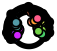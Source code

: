 <?xml version="1.0"?>
<!DOCTYPE ipe SYSTEM "ipe.dtd">
<ipe version="70218">
<ipestyle name="alpha-values">
<opacity name="255" value="1"/>
</ipestyle>
<ipestyle name="paper-size">
<layout paper="1000 1000" origin="0 0" frame="1000 1000"/>
</ipestyle>
<ipestyle name="marks">
<symbol name="mark/disk(sx)" transformations="translations">
<path fill="sym-stroke">
0.6 0 0 0.6 0 0 e
</path>
</symbol>
<symbol name="mark/fdisk(sfx)" transformations="translations">
<group>
<path fill="sym-fill">
0.5 0 0 0.5 0 0 e
</path>
<path fill="sym-stroke" fillrule="eofill">
0.6 0 0 0.6 0 0 e
0.4 0 0 0.4 0 0 e
</path>
</group>
</symbol>
</ipestyle>
<page>
<layer name="alpha"/>
<path layer="alpha" stroke="0" pen="2" opacity="255" stroke-opacity="opaque">
6.21816 0 0 6.21816 0 0 e
</path>
<path stroke="0" pen="2" opacity="255" stroke-opacity="opaque">
-6.36912 5.35034 m
-6.75196 5.67195 l
</path>
<path stroke="0" pen="2" opacity="255" stroke-opacity="opaque">
-6.36912 5.35034 m
-6.75196 5.67195 l
</path>
<path stroke="0" pen="2" opacity="255" stroke-opacity="opaque">
4.41913 4.79142 m
6.51816 0 0 6.51816 0 0 3.92547 5.20357 a
</path>
<path stroke="0" pen="2" opacity="255" stroke-opacity="opaque">
4.21574 4.5709 m
4.41913 4.79142 l
</path>
<path stroke="0" pen="2" opacity="255" stroke-opacity="opaque">
3.7448 4.96407 m
3.92547 5.20357 l
</path>
<path stroke="0" pen="2" opacity="255" stroke-opacity="opaque">
-6.36912 5.35034 m
-6.75196 5.67195 l
</path>
<path stroke="0" pen="2" opacity="255" stroke-opacity="opaque">
-6.36912 5.35034 m
-6.75196 5.67195 l
</path>
<path stroke="0" pen="2" opacity="255" stroke-opacity="opaque">
-6.36912 5.35034 m
-6.75196 5.67195 l
</path>
<path stroke="0" pen="2" opacity="255" stroke-opacity="opaque">
2.22838 6.12542 m
6.51816 0 0 6.51816 0 0 0.717323 6.47857 a
</path>
<path stroke="0" pen="2" opacity="255" stroke-opacity="opaque">
0.684308 6.18039 m
0.717323 6.47857 l
</path>
<path stroke="0" pen="2" opacity="255" stroke-opacity="opaque">
2.12582 5.84349 m
2.22838 6.12542 l
</path>
<path stroke="0" pen="2" opacity="255" stroke-opacity="opaque">
-6.36912 5.35034 m
-6.75196 5.67195 l
</path>
<path stroke="0" pen="2" opacity="255" stroke-opacity="opaque">
-6.36912 5.35034 m
-6.75196 5.67195 l
</path>
<path stroke="0" pen="2" opacity="255" stroke-opacity="opaque">
-6.36912 5.35034 m
-6.75196 5.67195 l
</path>
<path stroke="0" pen="2" opacity="255" stroke-opacity="opaque">
3.39627 5.56343 m
6.51816 0 0 6.51816 0 0 2.82941 5.87204 a
</path>
<path stroke="0" pen="2" opacity="255" stroke-opacity="opaque">
3.23996 5.30737 m
3.39627 5.56343 l
</path>
<path stroke="0" pen="2" opacity="255" stroke-opacity="opaque">
2.69918 5.60178 m
2.82941 5.87204 l
</path>
<path stroke="0" pen="2" opacity="255" stroke-opacity="opaque">
-6.36912 5.35034 m
-6.75196 5.67195 l
</path>
<path stroke="0" pen="2" opacity="255" stroke-opacity="opaque">
3.26011 5.98824 m
6.81816 0 0 6.81816 0 0 1.55167 6.63925 a
</path>
<path stroke="0" pen="2" opacity="255" stroke-opacity="opaque">
1.4834 6.34712 m
1.55167 6.63925 l
</path>
<path stroke="0" pen="2" opacity="255" stroke-opacity="opaque">
3.11666 5.72476 m
3.26011 5.98824 l
</path>
<path stroke="0" pen="2" opacity="255" stroke-opacity="opaque">
-6.36912 5.35034 m
-6.75196 5.67195 l
</path>
<path stroke="0" pen="2" opacity="255" stroke-opacity="opaque">
4.56191 5.46417 m
7.11816 0 0 7.11816 0 0 2.53463 6.6516 a
</path>
<path stroke="0" pen="2" opacity="255" stroke-opacity="opaque">
4.17738 5.00359 m
4.56191 5.46417 l
</path>
<path stroke="0" pen="2" opacity="255" stroke-opacity="opaque">
2.42781 6.37127 m
2.53463 6.6516 l
</path>
<path stroke="0" pen="2" opacity="255" stroke-opacity="opaque">
-6.36912 5.35034 m
-6.75196 5.67195 l
</path>
<path stroke="0" pen="2" opacity="255" stroke-opacity="opaque">
-6.36912 5.35034 m
-6.75196 5.67195 l
</path>
<path stroke="0" pen="2" opacity="255" stroke-opacity="opaque">
-6.36912 5.35034 m
-6.75196 5.67195 l
</path>
<path stroke="0" pen="2" opacity="255" stroke-opacity="opaque">
-6.36912 5.35034 m
-6.75196 5.67195 l
</path>
<path stroke="0" pen="2" opacity="255" stroke-opacity="opaque">
5.75732 3.05609 m
6.51816 0 0 6.51816 0 0 5.28032 3.8216 a
</path>
<path stroke="0" pen="2" opacity="255" stroke-opacity="opaque">
5.49234 2.91543 m
5.75732 3.05609 l
</path>
<path stroke="0" pen="2" opacity="255" stroke-opacity="opaque">
5.03729 3.64571 m
5.28032 3.8216 l
</path>
<path stroke="0" pen="2" opacity="255" stroke-opacity="opaque">
-6.36912 5.35034 m
-6.75196 5.67195 l
</path>
<path stroke="0" pen="2" opacity="255" stroke-opacity="opaque">
5.78669 3.60576 m
6.81816 0 0 6.81816 0 0 5.09595 4.52974 a
</path>
<path stroke="0" pen="2" opacity="255" stroke-opacity="opaque">
4.64751 4.13113 m
5.09595 4.52974 l
</path>
<path stroke="0" pen="2" opacity="255" stroke-opacity="opaque">
5.53208 3.44711 m
5.78669 3.60576 l
</path>
<path stroke="0" pen="2" opacity="255" stroke-opacity="opaque">
-6.36912 5.35034 m
-6.75196 5.67195 l
</path>
<path stroke="0" pen="2" opacity="255" stroke-opacity="opaque">
5.94146 4.44164 m
7.41816 0 0 7.41816 0 0 3.74923 6.40097 a
</path>
<path stroke="0" pen="2" opacity="255" stroke-opacity="opaque">
3.5976 6.14211 m
3.74923 6.40097 l
</path>
<path stroke="0" pen="2" opacity="255" stroke-opacity="opaque">
5.4609 4.08239 m
5.94146 4.44164 l
</path>
<path stroke="0" pen="2" opacity="255" stroke-opacity="opaque">
-6.36912 5.35034 m
-6.75196 5.67195 l
</path>
<path stroke="0" pen="2" opacity="255" stroke-opacity="opaque">
-6.36912 5.35034 m
-6.75196 5.67195 l
</path>
<path stroke="0" pen="2" opacity="255" stroke-opacity="opaque">
-6.36912 5.35034 m
-6.75196 5.67195 l
</path>
<path stroke="0" pen="2" opacity="255" stroke-opacity="opaque">
-6.36912 5.35034 m
-6.75196 5.67195 l
</path>
<path stroke="0" pen="2" opacity="255" stroke-opacity="opaque">
6.48965 -0.608934 m
6.51816 0 0 6.51816 0 0 6.48313 0.674888 a
</path>
<path stroke="0" pen="2" opacity="255" stroke-opacity="opaque">
6.19097 -0.580908 m
6.48965 -0.608934 l
</path>
<path stroke="0" pen="2" opacity="255" stroke-opacity="opaque">
6.18474 0.643826 m
6.48313 0.674888 l
</path>
<path stroke="0" pen="2" opacity="255" stroke-opacity="opaque">
-6.36912 5.35034 m
-6.75196 5.67195 l
</path>
<path stroke="0" pen="2" opacity="255" stroke-opacity="opaque">
-6.36912 5.35034 m
-6.75196 5.67195 l
</path>
<path stroke="0" pen="2" opacity="255" stroke-opacity="opaque">
-6.36912 5.35034 m
-6.75196 5.67195 l
</path>
<path stroke="0" pen="2" opacity="255" stroke-opacity="opaque">
6.27201 -1.77434 m
6.51816 0 0 6.51816 0 0 6.40855 -1.19032 a
</path>
<path stroke="0" pen="2" opacity="255" stroke-opacity="opaque">
6.1136 -1.13554 m
6.40855 -1.19032 l
</path>
<path stroke="0" pen="2" opacity="255" stroke-opacity="opaque">
5.98334 -1.69267 m
6.27201 -1.77434 l
</path>
<path stroke="0" pen="2" opacity="255" stroke-opacity="opaque">
-6.36912 5.35034 m
-6.75196 5.67195 l
</path>
<path stroke="0" pen="2" opacity="255" stroke-opacity="opaque">
6.63913 -1.5522 m
6.81816 0 0 6.81816 0 0 6.81807 0.0346631 a
</path>
<path stroke="0" pen="2" opacity="255" stroke-opacity="opaque">
6.51808 0.033138 m
6.81807 0.0346631 l
</path>
<path stroke="0" pen="2" opacity="255" stroke-opacity="opaque">
6.347 -1.4839 m
6.63913 -1.5522 l
</path>
<path stroke="0" pen="2" opacity="255" stroke-opacity="opaque">
-6.36912 5.35034 m
-6.75196 5.67195 l
</path>
<path stroke="0" pen="2" opacity="255" stroke-opacity="opaque">
7.07333 -0.797642 m
7.11816 0 0 7.11816 0 0 6.8242 2.02447 a
</path>
<path stroke="0" pen="2" opacity="255" stroke-opacity="opaque">
5.96137 1.7685 m
6.8242 2.02447 l
</path>
<path stroke="0" pen="2" opacity="255" stroke-opacity="opaque">
6.77522 -0.764025 m
7.07333 -0.797642 l
</path>
<path stroke="0" pen="2" opacity="255" stroke-opacity="opaque">
-6.36912 5.35034 m
-6.75196 5.67195 l
</path>
<path stroke="0" pen="2" opacity="255" stroke-opacity="opaque">
-6.36912 5.35034 m
-6.75196 5.67195 l
</path>
<path stroke="0" pen="2" opacity="255" stroke-opacity="opaque">
-6.36912 5.35034 m
-6.75196 5.67195 l
</path>
<path stroke="0" pen="2" opacity="255" stroke-opacity="opaque">
5.83948 -2.89601 m
6.51816 0 0 6.51816 0 0 6.08189 -2.34458 a
</path>
<path stroke="0" pen="2" opacity="255" stroke-opacity="opaque">
5.57072 -2.76272 m
5.83948 -2.89601 l
</path>
<path stroke="0" pen="2" opacity="255" stroke-opacity="opaque">
5.80197 -2.23667 m
6.08189 -2.34458 l
</path>
<path stroke="0" pen="2" opacity="255" stroke-opacity="opaque">
-6.36912 5.35034 m
-6.75196 5.67195 l
</path>
<path stroke="0" pen="2" opacity="255" stroke-opacity="opaque">
6.79096 -2.98528 m
7.41816 0 0 7.41816 0 0 7.38942 0.652315 a
</path>
<path stroke="0" pen="2" opacity="255" stroke-opacity="opaque">
7.09059 0.625935 m
7.38942 0.652315 l
</path>
<path stroke="0" pen="2" opacity="255" stroke-opacity="opaque">
5.96706 -2.6231 m
6.79096 -2.98528 l
</path>
<path stroke="0" pen="2" opacity="255" stroke-opacity="opaque">
-6.36912 5.35034 m
-6.75196 5.67195 l
</path>
<path stroke="0" pen="2" opacity="255" stroke-opacity="opaque">
7.61578 -1.25295 m
7.71816 0 0 7.71816 0 0 5.14331 5.75469 a
</path>
<path stroke="0" pen="2" opacity="255" stroke-opacity="opaque">
4.94339 5.531 m
5.14331 5.75469 l
</path>
<path stroke="0" pen="2" opacity="255" stroke-opacity="opaque">
7.31976 -1.20425 m
7.61578 -1.25295 l
</path>
<path stroke="0" pen="2" opacity="255" stroke-opacity="opaque">
-6.36912 5.35034 m
-6.75196 5.67195 l
</path>
<path stroke="0" pen="2" opacity="255" stroke-opacity="opaque">
-6.36912 5.35034 m
-6.75196 5.67195 l
</path>
<path stroke="0" pen="2" opacity="255" stroke-opacity="opaque">
-6.36912 5.35034 m
-6.75196 5.67195 l
</path>
<path stroke="0" pen="2" opacity="255" stroke-opacity="opaque">
-6.34907 1.47503 m
6.51816 0 0 6.51816 0 0 -6.4558 0.899487 a
</path>
<path stroke="0" pen="2" opacity="255" stroke-opacity="opaque">
-6.05685 1.40714 m
-6.34907 1.47503 l
</path>
<path stroke="0" pen="2" opacity="255" stroke-opacity="opaque">
-6.15867 0.858088 m
-6.4558 0.899487 l
</path>
<path stroke="0" pen="2" opacity="255" stroke-opacity="opaque">
-6.36912 5.35034 m
-6.75196 5.67195 l
</path>
<path stroke="0" pen="2" opacity="255" stroke-opacity="opaque">
-6.36912 5.35034 m
-6.75196 5.67195 l
</path>
<path stroke="0" pen="2" opacity="255" stroke-opacity="opaque">
-6.36912 5.35034 m
-6.75196 5.67195 l
</path>
<path stroke="0" pen="2" opacity="255" stroke-opacity="opaque">
-5.72482 3.11655 m
6.51816 0 0 6.51816 0 0 -5.98248 2.58773 a
</path>
<path stroke="0" pen="2" opacity="255" stroke-opacity="opaque">
-5.70713 2.46863 m
-5.98248 2.58773 l
</path>
<path stroke="0" pen="2" opacity="255" stroke-opacity="opaque">
-5.46133 2.97311 m
-5.72482 3.11655 l
</path>
<path stroke="0" pen="2" opacity="255" stroke-opacity="opaque">
-6.36912 5.35034 m
-6.75196 5.67195 l
</path>
<path stroke="0" pen="2" opacity="255" stroke-opacity="opaque">
-6.36912 5.35034 m
-6.75196 5.67195 l
</path>
<path stroke="0" pen="2" opacity="255" stroke-opacity="opaque">
-5.66982 3.78688 m
6.81816 0 0 6.81816 0 0 -6.12931 2.98645 a
</path>
<path stroke="0" pen="2" opacity="255" stroke-opacity="opaque">
-5.85962 2.85505 m
-6.12931 2.98645 l
</path>
<path stroke="0" pen="2" opacity="255" stroke-opacity="opaque">
-5.17087 3.45364 m
-5.66982 3.78688 l
</path>
<path stroke="0" pen="2" opacity="255" stroke-opacity="opaque">
-6.36912 5.35034 m
-6.75196 5.67195 l
</path>
<path stroke="0" pen="2" opacity="255" stroke-opacity="opaque">
-6.36912 5.35034 m
-6.75196 5.67195 l
</path>
<path stroke="0" pen="2" opacity="255" stroke-opacity="opaque">
-6.1733 3.54381 m
7.11816 0 0 7.11816 0 0 -6.76086 2.22687 a
</path>
<path stroke="0" pen="2" opacity="255" stroke-opacity="opaque">
-5.91312 3.39445 m
-6.1733 3.54381 l
</path>
<path stroke="0" pen="2" opacity="255" stroke-opacity="opaque">
-5.90604 1.94531 m
-6.76086 2.22687 l
</path>
<path stroke="0" pen="2" opacity="255" stroke-opacity="opaque">
-6.36912 5.35034 m
-6.75196 5.67195 l
</path>
<path stroke="0" pen="2" opacity="255" stroke-opacity="opaque">
-6.77448 3.02249 m
7.41816 0 0 7.41816 0 0 -7.29381 1.35255 a
</path>
<path stroke="0" pen="2" opacity="255" stroke-opacity="opaque">
-6.4089 1.18846 m
-7.29381 1.35255 l
</path>
<path stroke="0" pen="2" opacity="255" stroke-opacity="opaque">
-6.50052 2.90026 m
-6.77448 3.02249 l
</path>
<path stroke="0" pen="2" opacity="255" stroke-opacity="opaque">
-6.36912 5.35034 m
-6.75196 5.67195 l
</path>
<path stroke="0" pen="2" opacity="255" stroke-opacity="opaque">
7.56132 2.66783 m
8.01816 0 0 8.01816 0 0 -7.65647 2.38106 a
</path>
<path stroke="0" pen="2" opacity="255" stroke-opacity="opaque">
7.27841 2.56801 m
7.56132 2.66783 l
</path>
<path stroke="0" pen="2" opacity="255" stroke-opacity="opaque">
-7.08353 2.20288 m
-7.65647 2.38106 l
</path>
<path stroke="0" pen="2" opacity="255" stroke-opacity="opaque">
-6.36912 5.35034 m
-6.75196 5.67195 l
</path>
<path stroke="0" pen="2" opacity="255" stroke-opacity="opaque">
-6.36912 5.35034 m
-6.75196 5.67195 l
</path>
<path stroke="0" pen="2" opacity="255" stroke-opacity="opaque">
-6.36912 5.35034 m
-6.75196 5.67195 l
</path>
<path stroke="0" pen="2" opacity="255" stroke-opacity="opaque">
-6.36912 5.35034 m
-6.75196 5.67195 l
</path>
<path stroke="0" pen="2" opacity="255" stroke-opacity="opaque">
-6.36912 5.35034 m
-6.75196 5.67195 l
</path>
<path stroke="0" pen="2" opacity="255" stroke-opacity="opaque">
-6.36084 -1.42343 m
6.51816 0 0 6.51816 0 0 -6.20776 -1.98751 a
</path>
<path stroke="0" pen="2" opacity="255" stroke-opacity="opaque">
-5.92204 -1.89603 m
-6.20776 -1.98751 l
</path>
<path stroke="0" pen="2" opacity="255" stroke-opacity="opaque">
-6.06808 -1.35792 m
-6.36084 -1.42343 l
</path>
<path stroke="0" pen="2" opacity="255" stroke-opacity="opaque">
-6.36912 5.35034 m
-6.75196 5.67195 l
</path>
<path stroke="0" pen="2" opacity="255" stroke-opacity="opaque">
-6.58015 -1.78576 m
6.81816 0 0 6.81816 0 0 -6.28123 -2.65206 a
</path>
<path stroke="0" pen="2" opacity="255" stroke-opacity="opaque">
-5.72848 -2.41868 m
-6.28123 -2.65206 l
</path>
<path stroke="0" pen="2" opacity="255" stroke-opacity="opaque">
-6.29062 -1.70719 m
-6.58015 -1.78576 l
</path>
<path stroke="0" pen="2" opacity="255" stroke-opacity="opaque">
-6.36912 5.35034 m
-6.75196 5.67195 l
</path>
<path stroke="0" pen="2" opacity="255" stroke-opacity="opaque">
-6.36912 5.35034 m
-6.75196 5.67195 l
</path>
<path stroke="0" pen="2" opacity="255" stroke-opacity="opaque">
-6.72886 -2.32179 m
7.11816 0 0 7.11816 0 0 -6.28261 -3.3462 a
</path>
<path stroke="0" pen="2" opacity="255" stroke-opacity="opaque">
-6.44526 -2.22394 m
-6.72886 -2.32179 l
</path>
<path stroke="0" pen="2" opacity="255" stroke-opacity="opaque">
-5.48825 -2.92312 m
-6.28261 -3.3462 l
</path>
<path stroke="0" pen="2" opacity="255" stroke-opacity="opaque">
-6.36912 5.35034 m
-6.75196 5.67195 l
</path>
<path stroke="0" pen="2" opacity="255" stroke-opacity="opaque">
-6.8009 -2.96258 m
7.41816 0 0 7.41816 0 0 -6.20785 -4.06099 a
</path>
<path stroke="0" pen="2" opacity="255" stroke-opacity="opaque">
-5.20364 -3.40407 m
-6.20785 -4.06099 l
</path>
<path stroke="0" pen="2" opacity="255" stroke-opacity="opaque">
-6.52586 -2.84276 m
-6.8009 -2.96258 l
</path>
<path stroke="0" pen="2" opacity="255" stroke-opacity="opaque">
-6.36912 5.35034 m
-6.75196 5.67195 l
</path>
<path stroke="0" pen="2" opacity="255" stroke-opacity="opaque">
-6.36912 5.35034 m
-6.75196 5.67195 l
</path>
<path stroke="0" pen="2" opacity="255" stroke-opacity="opaque">
-7.65257 -1.00409 m
7.71816 0 0 7.71816 0 0 -6.7915 -3.66681 a
</path>
<path stroke="0" pen="2" opacity="255" stroke-opacity="opaque">
-6.52752 -3.52428 m
-6.7915 -3.66681 l
</path>
<path stroke="0" pen="2" opacity="255" stroke-opacity="opaque">
-6.16532 -0.808951 m
-7.65257 -1.00409 l
</path>
<path stroke="0" pen="2" opacity="255" stroke-opacity="opaque">
-6.36912 5.35034 m
-6.75196 5.67195 l
</path>
<path stroke="0" pen="2" opacity="255" stroke-opacity="opaque">
-6.36912 5.35034 m
-6.75196 5.67195 l
</path>
<path stroke="0" pen="2" opacity="255" stroke-opacity="opaque">
-6.36912 5.35034 m
-6.75196 5.67195 l
</path>
<path stroke="0" pen="2" opacity="255" stroke-opacity="opaque">
-6.51051 0.315639 m
6.51816 0 0 6.51816 0 0 -6.51262 -0.268767 a
</path>
<path stroke="0" pen="2" opacity="255" stroke-opacity="opaque">
-6.21287 -0.256397 m
-6.51262 -0.268767 l
</path>
<path stroke="0" pen="2" opacity="255" stroke-opacity="opaque">
-6.21087 0.301112 m
-6.51051 0.315639 l
</path>
<path stroke="0" pen="2" opacity="255" stroke-opacity="opaque">
-6.36912 5.35034 m
-6.75196 5.67195 l
</path>
<path stroke="0" pen="2" opacity="255" stroke-opacity="opaque">
-8.01811 0.0288585 m
8.01816 0 0 8.01816 0 0 -7.62917 -2.46711 a
</path>
<path stroke="0" pen="2" opacity="255" stroke-opacity="opaque">
-7.34373 -2.3748 m
-7.62917 -2.46711 l
</path>
<path stroke="0" pen="2" opacity="255" stroke-opacity="opaque">
-6.51812 0.0234598 m
-8.01811 0.0288585 l
</path>
<path stroke="0" pen="2" opacity="255" stroke-opacity="opaque">
-6.36912 5.35034 m
-6.75196 5.67195 l
</path>
<path stroke="0" pen="2" opacity="255" stroke-opacity="opaque">
-0.156724 8.31668 m
8.31816 0 0 8.31816 0 0 -8.21897 -1.28073 a
</path>
<path stroke="0" pen="2" opacity="255" stroke-opacity="opaque">
-0.151072 8.01674 m
-0.156724 8.31668 l
</path>
<path stroke="0" pen="2" opacity="255" stroke-opacity="opaque">
-7.92255 -1.23454 m
-8.21897 -1.28073 l
</path>
<path stroke="0" pen="2" opacity="255" stroke-opacity="opaque">
-6.36912 5.35034 m
-6.75196 5.67195 l
</path>
<use name="mark/fdisk(sfx)" pos="4.21574 4.5709" size="normal" fill="1 0.356 0.537"/>
<use name="mark/fdisk(sfx)" pos="3.7448 4.96407" size="normal" fill="1 0.376 0.45"/>
<use name="mark/fdisk(sfx)" pos="4.17738 5.00359" size="normal" fill="0"/>
<use name="mark/fdisk(sfx)" pos="0.684308 6.18039" size="normal" fill="1 0.498 0.341"/>
<use name="mark/fdisk(sfx)" pos="2.12582 5.84349" size="normal" fill="1 0.549 0.301"/>
<use name="mark/fdisk(sfx)" pos="1.4834 6.34712" size="normal" fill="0"/>
<use name="mark/fdisk(sfx)" pos="3.23996 5.30737" size="normal" fill="1 0.584 0.258"/>
<use name="mark/fdisk(sfx)" pos="2.69918 5.60178" size="normal" fill="1 0.615 0.192"/>
<use name="mark/fdisk(sfx)" pos="3.11666 5.72476" size="normal" fill="0"/>
<use name="mark/fdisk(sfx)" pos="2.42781 6.37127" size="normal" fill="0"/>
<use name="mark/fdisk(sfx)" pos="3.5976 6.14211" size="normal" fill="0"/>
<use name="mark/fdisk(sfx)" pos="4.64751 4.13113" size="normal" fill="0.949 0.705 0.145"/>
<use name="mark/fdisk(sfx)" pos="5.49234 2.91543" size="normal" fill="0.921 0.733 0.184"/>
<use name="mark/fdisk(sfx)" pos="5.03729 3.64571" size="normal" fill="0.901 0.756 0.219"/>
<use name="mark/fdisk(sfx)" pos="5.53208 3.44711" size="normal" fill="0"/>
<use name="mark/fdisk(sfx)" pos="5.4609 4.08239" size="normal" fill="0"/>
<use name="mark/fdisk(sfx)" pos="4.94339 5.531" size="normal" fill="0"/>
<use name="mark/fdisk(sfx)" pos="5.96137 1.7685" size="normal" fill="0.784 0.827 0.309"/>
<use name="mark/fdisk(sfx)" pos="6.19097 -0.580908" size="normal" fill="0.674 0.823 0.298"/>
<use name="mark/fdisk(sfx)" pos="6.18474 0.643826" size="normal" fill="0.611 0.823 0.294"/>
<use name="mark/fdisk(sfx)" pos="6.51808 0.033138" size="normal" fill="0"/>
<use name="mark/fdisk(sfx)" pos="6.1136 -1.13554" size="normal" fill="0.541 0.823 0.286"/>
<use name="mark/fdisk(sfx)" pos="5.98334 -1.69267" size="normal" fill="0.447 0.823 0.282"/>
<use name="mark/fdisk(sfx)" pos="6.347 -1.4839" size="normal" fill="0"/>
<use name="mark/fdisk(sfx)" pos="6.77522 -0.764025" size="normal" fill="0"/>
<use name="mark/fdisk(sfx)" pos="7.09059 0.625935" size="normal" fill="0"/>
<use name="mark/fdisk(sfx)" pos="5.57072 -2.76272" size="normal" fill="0.286 0.807 0.407"/>
<use name="mark/fdisk(sfx)" pos="5.80197 -2.23667" size="normal" fill="0.298 0.788 0.486"/>
<use name="mark/fdisk(sfx)" pos="5.96706 -2.6231" size="normal" fill="0"/>
<use name="mark/fdisk(sfx)" pos="7.31976 -1.20425" size="normal" fill="0"/>
<use name="mark/fdisk(sfx)" pos="7.27841 2.56801" size="normal" fill="0"/>
<use name="mark/fdisk(sfx)" pos="-6.05685 1.40714" size="normal" fill="0.345 0.662 0.643"/>
<use name="mark/fdisk(sfx)" pos="-6.15867 0.858088" size="normal" fill="0.349 0.647 0.647"/>
<use name="mark/fdisk(sfx)" pos="-6.4089 1.18846" size="normal" fill="0"/>
<use name="mark/fdisk(sfx)" pos="-5.70713 2.46863" size="normal" fill="0.329 0.619 0.654"/>
<use name="mark/fdisk(sfx)" pos="-5.46133 2.97311" size="normal" fill="0.321 0.607 0.658"/>
<use name="mark/fdisk(sfx)" pos="-5.85962 2.85505" size="normal" fill="0"/>
<use name="mark/fdisk(sfx)" pos="-5.17087 3.45364" size="normal" fill="0.313 0.592 0.662"/>
<use name="mark/fdisk(sfx)" pos="-5.91312 3.39445" size="normal" fill="0"/>
<use name="mark/fdisk(sfx)" pos="-5.90604 1.94531" size="normal" fill="0.301 0.58 0.67"/>
<use name="mark/fdisk(sfx)" pos="-6.50052 2.90026" size="normal" fill="0"/>
<use name="mark/fdisk(sfx)" pos="-7.08353 2.20288" size="normal" fill="0"/>
<use name="mark/fdisk(sfx)" pos="-0.151072 8.01674" size="normal" fill="0"/>
<use name="mark/fdisk(sfx)" pos="-5.20364 -3.40407" size="normal" fill="0.239 0.396 1"/>
<use name="mark/fdisk(sfx)" pos="-5.72848 -2.41868" size="normal" fill="0.576 0.278 1"/>
<use name="mark/fdisk(sfx)" pos="-5.92204 -1.89603" size="normal" fill="0.674 0.239 1"/>
<use name="mark/fdisk(sfx)" pos="-6.06808 -1.35792" size="normal" fill="0.752 0.196 1"/>
<use name="mark/fdisk(sfx)" pos="-6.29062 -1.70719" size="normal" fill="0"/>
<use name="mark/fdisk(sfx)" pos="-6.44526 -2.22394" size="normal" fill="0"/>
<use name="mark/fdisk(sfx)" pos="-5.48825 -2.92312" size="normal" fill="0.819 0.141 1"/>
<use name="mark/fdisk(sfx)" pos="-6.52586 -2.84276" size="normal" fill="0"/>
<use name="mark/fdisk(sfx)" pos="-6.52752 -3.52428" size="normal" fill="0"/>
<use name="mark/fdisk(sfx)" pos="-6.16532 -0.808951" size="normal" fill="0.909 0.105 0.952"/>
<use name="mark/fdisk(sfx)" pos="-7.34373 -2.3748" size="normal" fill="0"/>
<use name="mark/fdisk(sfx)" pos="-6.21287 -0.256397" size="normal" fill="1 0.117 0.862"/>
<use name="mark/fdisk(sfx)" pos="-6.21087 0.301112" size="normal" fill="1 0.18 0.819"/>
<use name="mark/fdisk(sfx)" pos="-6.51812 0.0234598" size="normal" fill="0"/>
<use name="mark/fdisk(sfx)" pos="-7.92255 -1.23454" size="normal" fill="0"/>
<use name="mark/fdisk(sfx)" pos="-6.36912 5.35034" size="normal" fill="0"/>
<use name="mark/fdisk(sfx)" pos="2.97977 0.518244" size="normal" fill="0.784 0.827 0.309"/>
<use name="mark/fdisk(sfx)" pos="3.30175 -1.0804" size="normal" fill="0.674 0.823 0.298"/>
<use name="mark/fdisk(sfx)" pos="4.96184 -1.61533" size="normal" fill="0.298 0.788 0.486"/>
<use name="mark/fdisk(sfx)" pos="4.78 -0.324762" size="normal" fill="0.541 0.823 0.286"/>
<use name="mark/fdisk(sfx)" pos="3.21318 0.663644" size="normal" fill="0.611 0.823 0.294"/>
<use name="mark/fdisk(sfx)" pos="4.61186 -1.70921" size="normal" fill="0.286 0.807 0.407"/>
<use name="mark/fdisk(sfx)" pos="3.4027 -0.751086" size="normal" fill="0.447 0.823 0.282"/>
<use name="mark/fdisk(sfx)" pos="2.13962 2.57089" size="normal" fill="0.949 0.705 0.145"/>
<use name="mark/fdisk(sfx)" pos="2.65109 2.27465" size="normal" fill="0.921 0.733 0.184"/>
<use name="mark/fdisk(sfx)" pos="2.32018 2.62428" size="normal" fill="0.901 0.756 0.219"/>
<use name="mark/fdisk(sfx)" pos="-3.39823 -0.220653" size="normal" fill="1 0.18 0.819"/>
<use name="mark/fdisk(sfx)" pos="-4.38145 -0.971117" size="normal" fill="0.752 0.196 1"/>
<use name="mark/fdisk(sfx)" pos="-3.61494 -0.815755" size="normal" fill="1 0.117 0.862"/>
<use name="mark/fdisk(sfx)" pos="-4.23797 -1.43358" size="normal" fill="0.674 0.239 1"/>
<use name="mark/fdisk(sfx)" pos="-4.94875 -1.63536" size="normal" fill="0.576 0.278 1"/>
<use name="mark/fdisk(sfx)" pos="-4.3944 -2.26481" size="normal" fill="0.239 0.396 1"/>
<use name="mark/fdisk(sfx)" pos="-3.55506 0.163431" size="normal" fill="0.909 0.105 0.952"/>
<use name="mark/fdisk(sfx)" pos="-4.14773 -2.17393" size="normal" fill="0.819 0.141 1"/>
<use name="mark/fdisk(sfx)" pos="-5.03816 1.35874" size="normal" fill="0.301 0.58 0.67"/>
<use name="mark/fdisk(sfx)" pos="-4.03799 0.797853" size="normal" fill="0.349 0.647 0.647"/>
<use name="mark/fdisk(sfx)" pos="-4.19375 2.10402" size="normal" fill="0.313 0.592 0.662"/>
<use name="mark/fdisk(sfx)" pos="-4.34715 0.874236" size="normal" fill="0.345 0.662 0.643"/>
<use name="mark/fdisk(sfx)" pos="-4.7954 1.65507" size="normal" fill="0.329 0.619 0.654"/>
<use name="mark/fdisk(sfx)" pos="-4.62556 2.41523" size="normal" fill="0.321 0.607 0.658"/>
<use name="mark/fdisk(sfx)" pos="2.42415 3.7999" size="normal" fill="1 0.376 0.45"/>
<use name="mark/fdisk(sfx)" pos="2.01788 2.47863" size="normal" fill="1 0.584 0.258"/>
<use name="mark/fdisk(sfx)" pos="1.0703 2.66652" size="normal" fill="1 0.498 0.341"/>
<use name="mark/fdisk(sfx)" pos="1.97783 3.27896" size="normal" fill="1 0.549 0.301"/>
<use name="mark/fdisk(sfx)" pos="2.05121 2.95771" size="normal" fill="1 0.615 0.192"/>
<use name="mark/fdisk(sfx)" pos="3.08739 3.8672" size="normal" fill="1 0.356 0.537"/>
</page>
</ipe>
